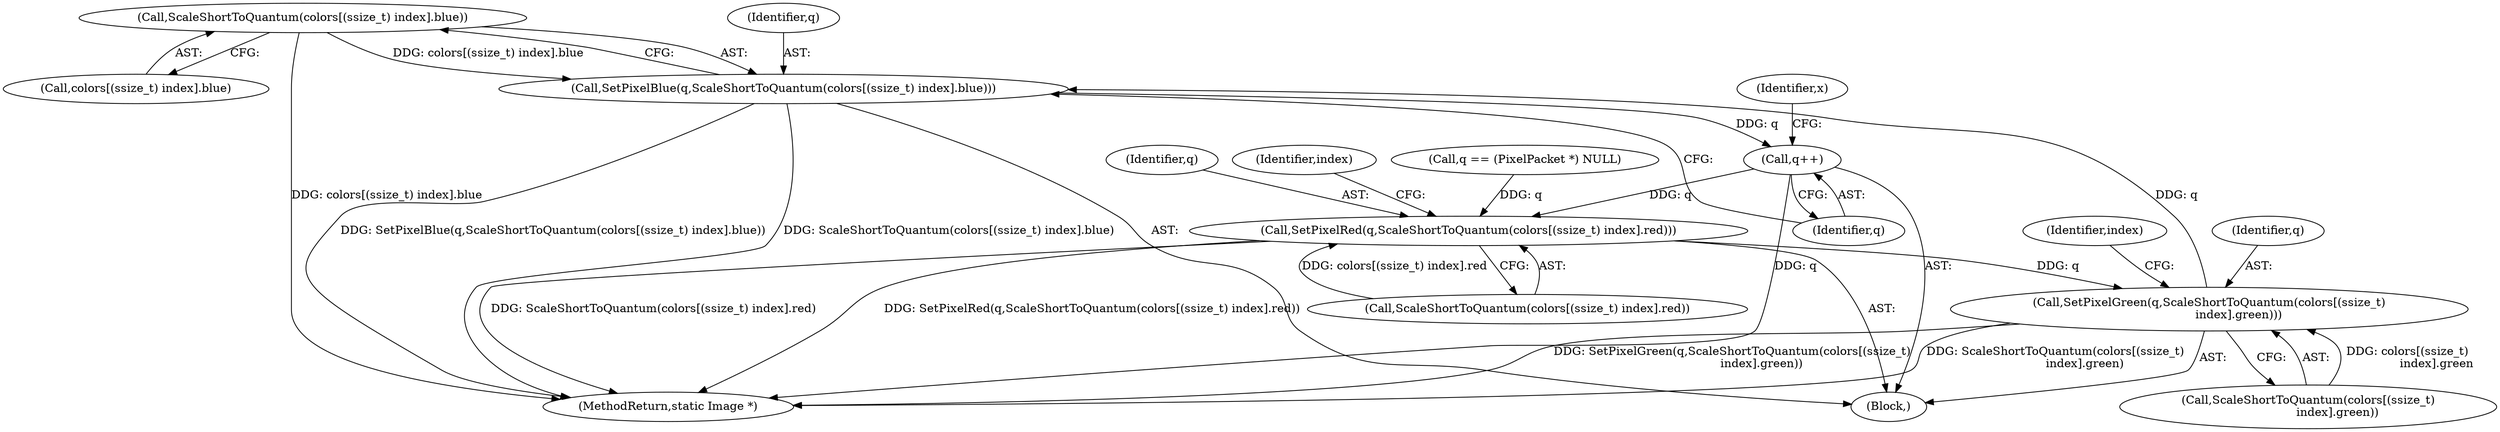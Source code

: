 digraph "0_ImageMagick6_f663dfb8431c97d95682a2b533cca1c8233d21b4@array" {
"1001407" [label="(Call,ScaleShortToQuantum(colors[(ssize_t) index].blue))"];
"1001405" [label="(Call,SetPixelBlue(q,ScaleShortToQuantum(colors[(ssize_t) index].blue)))"];
"1001415" [label="(Call,q++)"];
"1001363" [label="(Call,SetPixelRed(q,ScaleShortToQuantum(colors[(ssize_t) index].red)))"];
"1001384" [label="(Call,SetPixelGreen(q,ScaleShortToQuantum(colors[(ssize_t)\n                index].green)))"];
"1001341" [label="(Block,)"];
"1001363" [label="(Call,SetPixelRed(q,ScaleShortToQuantum(colors[(ssize_t) index].red)))"];
"1001406" [label="(Identifier,q)"];
"1001408" [label="(Call,colors[(ssize_t) index].blue)"];
"1001364" [label="(Identifier,q)"];
"1001384" [label="(Call,SetPixelGreen(q,ScaleShortToQuantum(colors[(ssize_t)\n                index].green)))"];
"1001416" [label="(Identifier,q)"];
"1001365" [label="(Call,ScaleShortToQuantum(colors[(ssize_t) index].red))"];
"1001405" [label="(Call,SetPixelBlue(q,ScaleShortToQuantum(colors[(ssize_t) index].blue)))"];
"1001415" [label="(Call,q++)"];
"1001340" [label="(Identifier,x)"];
"1001374" [label="(Identifier,index)"];
"1001322" [label="(Call,q == (PixelPacket *) NULL)"];
"1001407" [label="(Call,ScaleShortToQuantum(colors[(ssize_t) index].blue))"];
"1001386" [label="(Call,ScaleShortToQuantum(colors[(ssize_t)\n                index].green))"];
"1001385" [label="(Identifier,q)"];
"1001395" [label="(Identifier,index)"];
"1001840" [label="(MethodReturn,static Image *)"];
"1001407" -> "1001405"  [label="AST: "];
"1001407" -> "1001408"  [label="CFG: "];
"1001408" -> "1001407"  [label="AST: "];
"1001405" -> "1001407"  [label="CFG: "];
"1001407" -> "1001840"  [label="DDG: colors[(ssize_t) index].blue"];
"1001407" -> "1001405"  [label="DDG: colors[(ssize_t) index].blue"];
"1001405" -> "1001341"  [label="AST: "];
"1001406" -> "1001405"  [label="AST: "];
"1001416" -> "1001405"  [label="CFG: "];
"1001405" -> "1001840"  [label="DDG: SetPixelBlue(q,ScaleShortToQuantum(colors[(ssize_t) index].blue))"];
"1001405" -> "1001840"  [label="DDG: ScaleShortToQuantum(colors[(ssize_t) index].blue)"];
"1001384" -> "1001405"  [label="DDG: q"];
"1001405" -> "1001415"  [label="DDG: q"];
"1001415" -> "1001341"  [label="AST: "];
"1001415" -> "1001416"  [label="CFG: "];
"1001416" -> "1001415"  [label="AST: "];
"1001340" -> "1001415"  [label="CFG: "];
"1001415" -> "1001840"  [label="DDG: q"];
"1001415" -> "1001363"  [label="DDG: q"];
"1001363" -> "1001341"  [label="AST: "];
"1001363" -> "1001365"  [label="CFG: "];
"1001364" -> "1001363"  [label="AST: "];
"1001365" -> "1001363"  [label="AST: "];
"1001374" -> "1001363"  [label="CFG: "];
"1001363" -> "1001840"  [label="DDG: SetPixelRed(q,ScaleShortToQuantum(colors[(ssize_t) index].red))"];
"1001363" -> "1001840"  [label="DDG: ScaleShortToQuantum(colors[(ssize_t) index].red)"];
"1001322" -> "1001363"  [label="DDG: q"];
"1001365" -> "1001363"  [label="DDG: colors[(ssize_t) index].red"];
"1001363" -> "1001384"  [label="DDG: q"];
"1001384" -> "1001341"  [label="AST: "];
"1001384" -> "1001386"  [label="CFG: "];
"1001385" -> "1001384"  [label="AST: "];
"1001386" -> "1001384"  [label="AST: "];
"1001395" -> "1001384"  [label="CFG: "];
"1001384" -> "1001840"  [label="DDG: SetPixelGreen(q,ScaleShortToQuantum(colors[(ssize_t)\n                index].green))"];
"1001384" -> "1001840"  [label="DDG: ScaleShortToQuantum(colors[(ssize_t)\n                index].green)"];
"1001386" -> "1001384"  [label="DDG: colors[(ssize_t)\n                index].green"];
}
